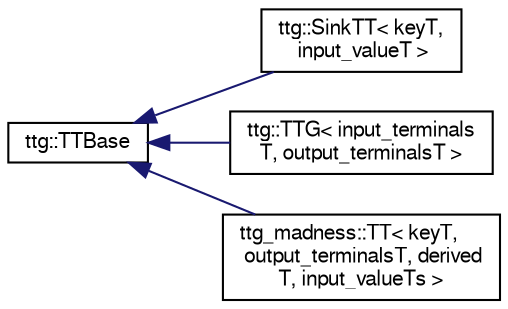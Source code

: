 digraph "Graphical Class Hierarchy"
{
 // LATEX_PDF_SIZE
  edge [fontname="FreeSans",fontsize="10",labelfontname="FreeSans",labelfontsize="10"];
  node [fontname="FreeSans",fontsize="10",shape=record];
  rankdir="LR";
  Node0 [label="ttg::TTBase",height=0.2,width=0.4,color="black", fillcolor="white", style="filled",URL="$classttg_1_1_t_t_base.html",tooltip="A base class for all template tasks."];
  Node0 -> Node1 [dir="back",color="midnightblue",fontsize="10",style="solid",fontname="FreeSans"];
  Node1 [label="ttg::SinkTT\< keyT,\l input_valueT \>",height=0.2,width=0.4,color="black", fillcolor="white", style="filled",URL="$classttg_1_1_sink_t_t.html",tooltip="A data sink for one input."];
  Node0 -> Node2 [dir="back",color="midnightblue",fontsize="10",style="solid",fontname="FreeSans"];
  Node2 [label="ttg::TTG\< input_terminals\lT, output_terminalsT \>",height=0.2,width=0.4,color="black", fillcolor="white", style="filled",URL="$classttg_1_1_t_t_g.html",tooltip="a template task graph implementation"];
  Node0 -> Node3 [dir="back",color="midnightblue",fontsize="10",style="solid",fontname="FreeSans"];
  Node3 [label="ttg_madness::TT\< keyT,\l output_terminalsT, derived\lT, input_valueTs \>",height=0.2,width=0.4,color="black", fillcolor="white", style="filled",URL="$classttg__madness_1_1_t_t.html",tooltip=" "];
}
